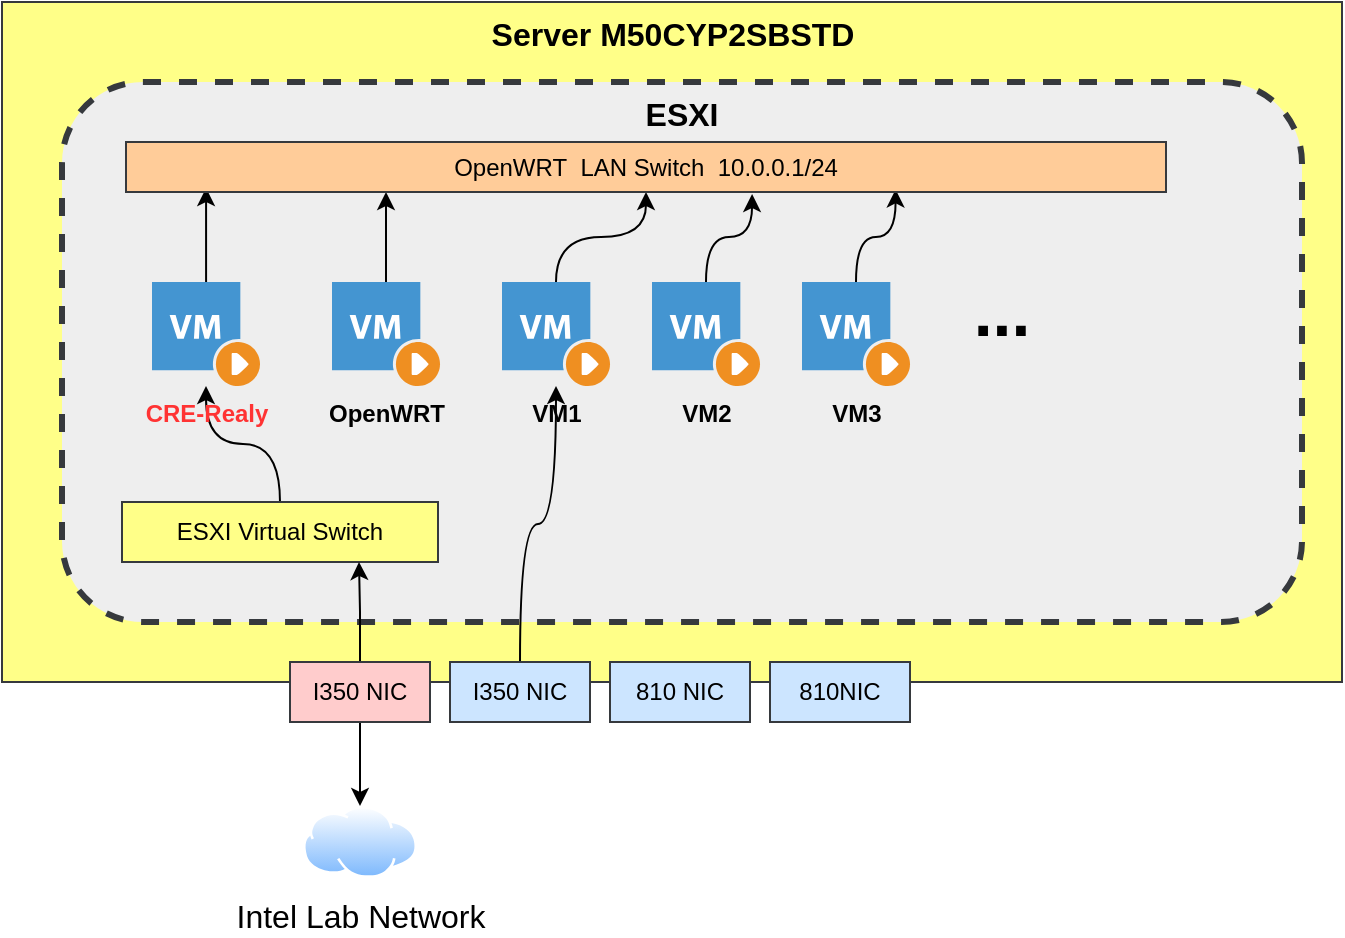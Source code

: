<mxfile version="20.2.3" type="device"><diagram id="udWLC4FTDD5VX0puQwRn" name="Page-1"><mxGraphModel dx="981" dy="597" grid="1" gridSize="10" guides="1" tooltips="1" connect="1" arrows="1" fold="1" page="1" pageScale="1" pageWidth="850" pageHeight="1100" math="0" shadow="0"><root><mxCell id="0"/><mxCell id="1" parent="0"/><mxCell id="cpHDe3nXzGK6pjn2biw0-1" value="Server M50CYP2SBSTD" style="rounded=0;fillColor=#ffff88;strokeColor=#36393d;verticalAlign=top;fontStyle=1;html=1;fontSize=16;" vertex="1" parent="1"><mxGeometry x="100" y="130" width="670" height="340" as="geometry"/></mxCell><mxCell id="cpHDe3nXzGK6pjn2biw0-23" value="ESXI" style="rounded=1;whiteSpace=wrap;html=1;fontSize=16;fillColor=#eeeeee;dashed=1;strokeWidth=3;strokeColor=#36393d;verticalAlign=top;fontStyle=1" vertex="1" parent="1"><mxGeometry x="130" y="170" width="620" height="270" as="geometry"/></mxCell><mxCell id="cpHDe3nXzGK6pjn2biw0-24" style="edgeStyle=orthogonalEdgeStyle;curved=1;rounded=0;orthogonalLoop=1;jettySize=auto;html=1;exitX=0.5;exitY=0;exitDx=0;exitDy=0;fontSize=34;" edge="1" parent="1" source="cpHDe3nXzGK6pjn2biw0-3" target="cpHDe3nXzGK6pjn2biw0-12"><mxGeometry relative="1" as="geometry"/></mxCell><mxCell id="cpHDe3nXzGK6pjn2biw0-3" value="ESXI Virtual Switch" style="rounded=0;whiteSpace=wrap;html=1;fillColor=#ffff88;strokeColor=#36393d;" vertex="1" parent="1"><mxGeometry x="160" y="380" width="158" height="30" as="geometry"/></mxCell><mxCell id="cpHDe3nXzGK6pjn2biw0-9" style="edgeStyle=orthogonalEdgeStyle;rounded=0;orthogonalLoop=1;jettySize=auto;html=1;exitX=0.5;exitY=0;exitDx=0;exitDy=0;entryX=0.75;entryY=1;entryDx=0;entryDy=0;" edge="1" parent="1" source="cpHDe3nXzGK6pjn2biw0-5" target="cpHDe3nXzGK6pjn2biw0-3"><mxGeometry relative="1" as="geometry"/></mxCell><mxCell id="cpHDe3nXzGK6pjn2biw0-29" style="edgeStyle=orthogonalEdgeStyle;curved=1;rounded=0;orthogonalLoop=1;jettySize=auto;html=1;exitX=0.5;exitY=1;exitDx=0;exitDy=0;entryX=0.5;entryY=0;entryDx=0;entryDy=0;fontSize=16;" edge="1" parent="1" source="cpHDe3nXzGK6pjn2biw0-5" target="cpHDe3nXzGK6pjn2biw0-28"><mxGeometry relative="1" as="geometry"/></mxCell><mxCell id="cpHDe3nXzGK6pjn2biw0-5" value="I350 NIC" style="rounded=0;whiteSpace=wrap;html=1;fillColor=#ffcccc;strokeColor=#36393d;" vertex="1" parent="1"><mxGeometry x="244" y="460" width="70" height="30" as="geometry"/></mxCell><mxCell id="cpHDe3nXzGK6pjn2biw0-20" style="edgeStyle=orthogonalEdgeStyle;rounded=0;orthogonalLoop=1;jettySize=auto;html=1;fontSize=34;curved=1;" edge="1" parent="1" source="cpHDe3nXzGK6pjn2biw0-6" target="cpHDe3nXzGK6pjn2biw0-16"><mxGeometry relative="1" as="geometry"/></mxCell><mxCell id="cpHDe3nXzGK6pjn2biw0-6" value="I350 NIC" style="rounded=0;whiteSpace=wrap;html=1;fillColor=#cce5ff;strokeColor=#36393d;" vertex="1" parent="1"><mxGeometry x="324" y="460" width="70" height="30" as="geometry"/></mxCell><mxCell id="cpHDe3nXzGK6pjn2biw0-7" value="810 NIC" style="rounded=0;whiteSpace=wrap;html=1;fillColor=#cce5ff;strokeColor=#36393d;" vertex="1" parent="1"><mxGeometry x="404" y="460" width="70" height="30" as="geometry"/></mxCell><mxCell id="cpHDe3nXzGK6pjn2biw0-8" value="810NIC" style="rounded=0;whiteSpace=wrap;html=1;fillColor=#cce5ff;strokeColor=#36393d;" vertex="1" parent="1"><mxGeometry x="484" y="460" width="70" height="30" as="geometry"/></mxCell><mxCell id="cpHDe3nXzGK6pjn2biw0-14" style="edgeStyle=orthogonalEdgeStyle;rounded=0;orthogonalLoop=1;jettySize=auto;html=1;entryX=0.25;entryY=1;entryDx=0;entryDy=0;" edge="1" parent="1" source="cpHDe3nXzGK6pjn2biw0-11" target="cpHDe3nXzGK6pjn2biw0-10"><mxGeometry relative="1" as="geometry"/></mxCell><mxCell id="cpHDe3nXzGK6pjn2biw0-11" value="OpenWRT" style="shadow=0;dashed=0;html=1;strokeColor=none;fillColor=#4495D1;labelPosition=center;verticalLabelPosition=bottom;verticalAlign=top;align=center;outlineConnect=0;shape=mxgraph.veeam.2d.vm_running;fontStyle=1" vertex="1" parent="1"><mxGeometry x="265" y="270" width="54" height="52" as="geometry"/></mxCell><mxCell id="cpHDe3nXzGK6pjn2biw0-15" style="edgeStyle=orthogonalEdgeStyle;rounded=0;orthogonalLoop=1;jettySize=auto;html=1;entryX=0.077;entryY=0.92;entryDx=0;entryDy=0;entryPerimeter=0;" edge="1" parent="1" source="cpHDe3nXzGK6pjn2biw0-12" target="cpHDe3nXzGK6pjn2biw0-10"><mxGeometry relative="1" as="geometry"/></mxCell><mxCell id="cpHDe3nXzGK6pjn2biw0-12" value="CRE-Realy" style="shadow=0;dashed=0;html=1;strokeColor=none;fillColor=#4495D1;labelPosition=center;verticalLabelPosition=bottom;verticalAlign=top;align=center;outlineConnect=0;shape=mxgraph.veeam.2d.vm_running;fontStyle=1;fontColor=#FF3333;" vertex="1" parent="1"><mxGeometry x="175" y="270" width="54" height="52" as="geometry"/></mxCell><mxCell id="cpHDe3nXzGK6pjn2biw0-22" value="" style="edgeStyle=orthogonalEdgeStyle;rounded=0;orthogonalLoop=1;jettySize=auto;html=1;fontSize=34;curved=1;" edge="1" parent="1" source="cpHDe3nXzGK6pjn2biw0-16" target="cpHDe3nXzGK6pjn2biw0-10"><mxGeometry relative="1" as="geometry"/></mxCell><mxCell id="cpHDe3nXzGK6pjn2biw0-16" value="VM1" style="shadow=0;dashed=0;html=1;strokeColor=none;fillColor=#4495D1;labelPosition=center;verticalLabelPosition=bottom;verticalAlign=top;align=center;outlineConnect=0;shape=mxgraph.veeam.2d.vm_running;fontStyle=1" vertex="1" parent="1"><mxGeometry x="350" y="270" width="54" height="52" as="geometry"/></mxCell><mxCell id="cpHDe3nXzGK6pjn2biw0-25" style="edgeStyle=orthogonalEdgeStyle;curved=1;rounded=0;orthogonalLoop=1;jettySize=auto;html=1;entryX=0.602;entryY=1.04;entryDx=0;entryDy=0;entryPerimeter=0;fontSize=34;" edge="1" parent="1" source="cpHDe3nXzGK6pjn2biw0-17" target="cpHDe3nXzGK6pjn2biw0-10"><mxGeometry relative="1" as="geometry"/></mxCell><mxCell id="cpHDe3nXzGK6pjn2biw0-17" value="VM2" style="shadow=0;dashed=0;html=1;strokeColor=none;fillColor=#4495D1;labelPosition=center;verticalLabelPosition=bottom;verticalAlign=top;align=center;outlineConnect=0;shape=mxgraph.veeam.2d.vm_running;fontStyle=1" vertex="1" parent="1"><mxGeometry x="425" y="270" width="54" height="52" as="geometry"/></mxCell><mxCell id="cpHDe3nXzGK6pjn2biw0-18" value="..." style="text;html=1;strokeColor=none;fillColor=none;align=center;verticalAlign=middle;whiteSpace=wrap;rounded=0;fontSize=34;fontStyle=1" vertex="1" parent="1"><mxGeometry x="570" y="270" width="60" height="30" as="geometry"/></mxCell><mxCell id="cpHDe3nXzGK6pjn2biw0-26" style="edgeStyle=orthogonalEdgeStyle;curved=1;rounded=0;orthogonalLoop=1;jettySize=auto;html=1;entryX=0.74;entryY=0.949;entryDx=0;entryDy=0;entryPerimeter=0;fontSize=34;" edge="1" parent="1" source="cpHDe3nXzGK6pjn2biw0-19" target="cpHDe3nXzGK6pjn2biw0-10"><mxGeometry relative="1" as="geometry"/></mxCell><mxCell id="cpHDe3nXzGK6pjn2biw0-19" value="VM3" style="shadow=0;dashed=0;html=1;strokeColor=none;fillColor=#4495D1;labelPosition=center;verticalLabelPosition=bottom;verticalAlign=top;align=center;outlineConnect=0;shape=mxgraph.veeam.2d.vm_running;fontStyle=1" vertex="1" parent="1"><mxGeometry x="500" y="270" width="54" height="52" as="geometry"/></mxCell><mxCell id="cpHDe3nXzGK6pjn2biw0-10" value="OpenWRT&amp;nbsp; LAN Switch&amp;nbsp; 10.0.0.1/24" style="rounded=0;whiteSpace=wrap;html=1;align=center;fillColor=#ffcc99;strokeColor=#36393d;" vertex="1" parent="1"><mxGeometry x="162" y="200" width="520" height="25" as="geometry"/></mxCell><mxCell id="cpHDe3nXzGK6pjn2biw0-28" value="Intel Lab Network" style="aspect=fixed;perimeter=ellipsePerimeter;html=1;align=center;shadow=0;dashed=0;spacingTop=3;image;image=img/lib/active_directory/internet_cloud.svg;fontSize=16;strokeWidth=3;fillColor=none;" vertex="1" parent="1"><mxGeometry x="250.43" y="532" width="57.14" height="36" as="geometry"/></mxCell></root></mxGraphModel></diagram></mxfile>